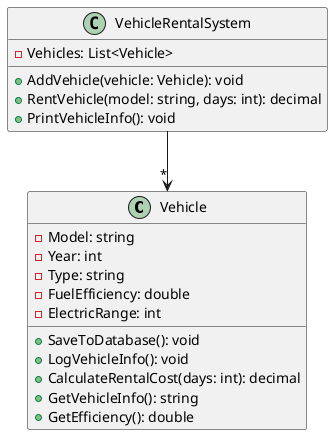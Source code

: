 @startuml

class Vehicle {
    - Model: string
    - Year: int
    - Type: string
    - FuelEfficiency: double
    - ElectricRange: int

    +SaveToDatabase(): void
    +LogVehicleInfo(): void
    +CalculateRentalCost(days: int): decimal
    +GetVehicleInfo(): string
    +GetEfficiency(): double
}

class VehicleRentalSystem {
    - Vehicles: List<Vehicle>

    +AddVehicle(vehicle: Vehicle): void
    +RentVehicle(model: string, days: int): decimal
    +PrintVehicleInfo(): void
}

VehicleRentalSystem --> "*" Vehicle

@enduml
